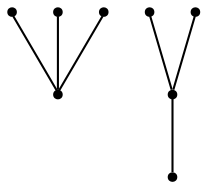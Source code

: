 graph {
  node [shape=point,comment="{\"directed\":false,\"doi\":\"10.1007/978-3-642-11805-0_18\",\"figure\":\"11 (1)\"}"]

  v0 [pos="839.019740543809,746.8068321921608"]
  v1 [pos="822.3406707763671,1088.5977412830698"]
  v2 [pos="798.6730921545693,630.4269421664151"]
  v3 [pos="796.5465336644372,992.4252903331409"]
  v4 [pos="788.9825312414835,1117.7750140103426"]
  v5 [pos="772.3034614740416,788.4886503739789"]
  v6 [pos="767.5457934712255,513.3886503739789"]
  v7 [pos="755.6243917065997,1071.9250140103427"]

  v0 -- v2 [id="-4",pos="839.019740543809,746.8068321921608 839.019740543809,735.6903238469903 839.019740543809,724.5778859918767 833.4614715931027,699.5687950827858 827.8990033526753,674.5597041736949 816.7824018256608,635.6539602106266 798.6730921545693,630.4269421664151"]
  v7 -- v3 [id="-7",pos="755.6243917065997,1071.9250140103427 755.6243917065997,1055.2522867376151 755.6243917065997,1055.2522867376151 755.6243917065997,1055.2522867376151 755.6243917065997,1038.579559464888 755.6243917065997,1005.2341049194334 762.446137858546,991.9833877563475 769.2636847207713,978.7326705932616 782.9071770246638,985.5810157082296 796.5465336644372,992.4252903331409"]
  v6 -- v2 [id="-8",pos="767.5457934712255,513.3886503739789 768.3296608858329,523.0713285966351 768.3296608858329,523.0713285966351 768.3296608858329,523.0713285966351 769.1261261696039,532.7580773093482 770.7147938218227,552.1358996304598 775.9061339267464,571.6432144165037 781.0933383675508,591.1502747969193 789.8832152610601,610.7906437266956 794.2781537078147,620.6066304987125 798.6730921545693,630.4269421664151 798.6730921545693,630.4269421664151 798.6730921545693,630.4269421664151"]
  v4 -- v3 [id="-9",pos="788.9825312414835,1117.7750140103426 789.7539280381313,1100.3935126564718 789.7539280381313,1100.3935126564718 789.7539280381313,1100.3935126564718 790.525388460381,1078.8440838900478 792.0723177177961,1035.7452263572 794.8493843610896,1007.0304630626331 795.3701335679427,1001.6541135551679 795.9341502008492,996.7821758992068 796.5465336644372,992.4252903331409"]
  v3 -- v1 [id="-12",pos="796.5465336644372,992.4252903331409 799.2074114568231,973.5090291545425 802.7883239267162,964.2864308101459 807.7464847298555,965.5737938620827 813.8468438081962,967.157723305442 822.032150233069,984.659812927246 824.8133525404819,1007.8140323985706 827.5904191837753,1030.9725767655805 824.9676446249318,1059.7829965764824 823.6541577006495,1074.1925313776187 822.3406707763671,1088.5977412830698 822.3406707763671,1088.5977412830698 822.3406707763671,1088.5977412830698"]
  v5 -- v2 [id="-19",pos="772.3034614740416,788.4886503739789 772.3034614740416,785.730797958374 772.3034614740416,783.4511645230378 772.3034614740416,777.3721420288085 772.3034614740416,757.9233405373312 772.3034614740416,719.017596574263 777.8617940503497,685.6721420288086 783.4242622907772,652.3266874833539 794.5408638177915,624.541522355513 798.6730921545693,630.4269421664151"]
}